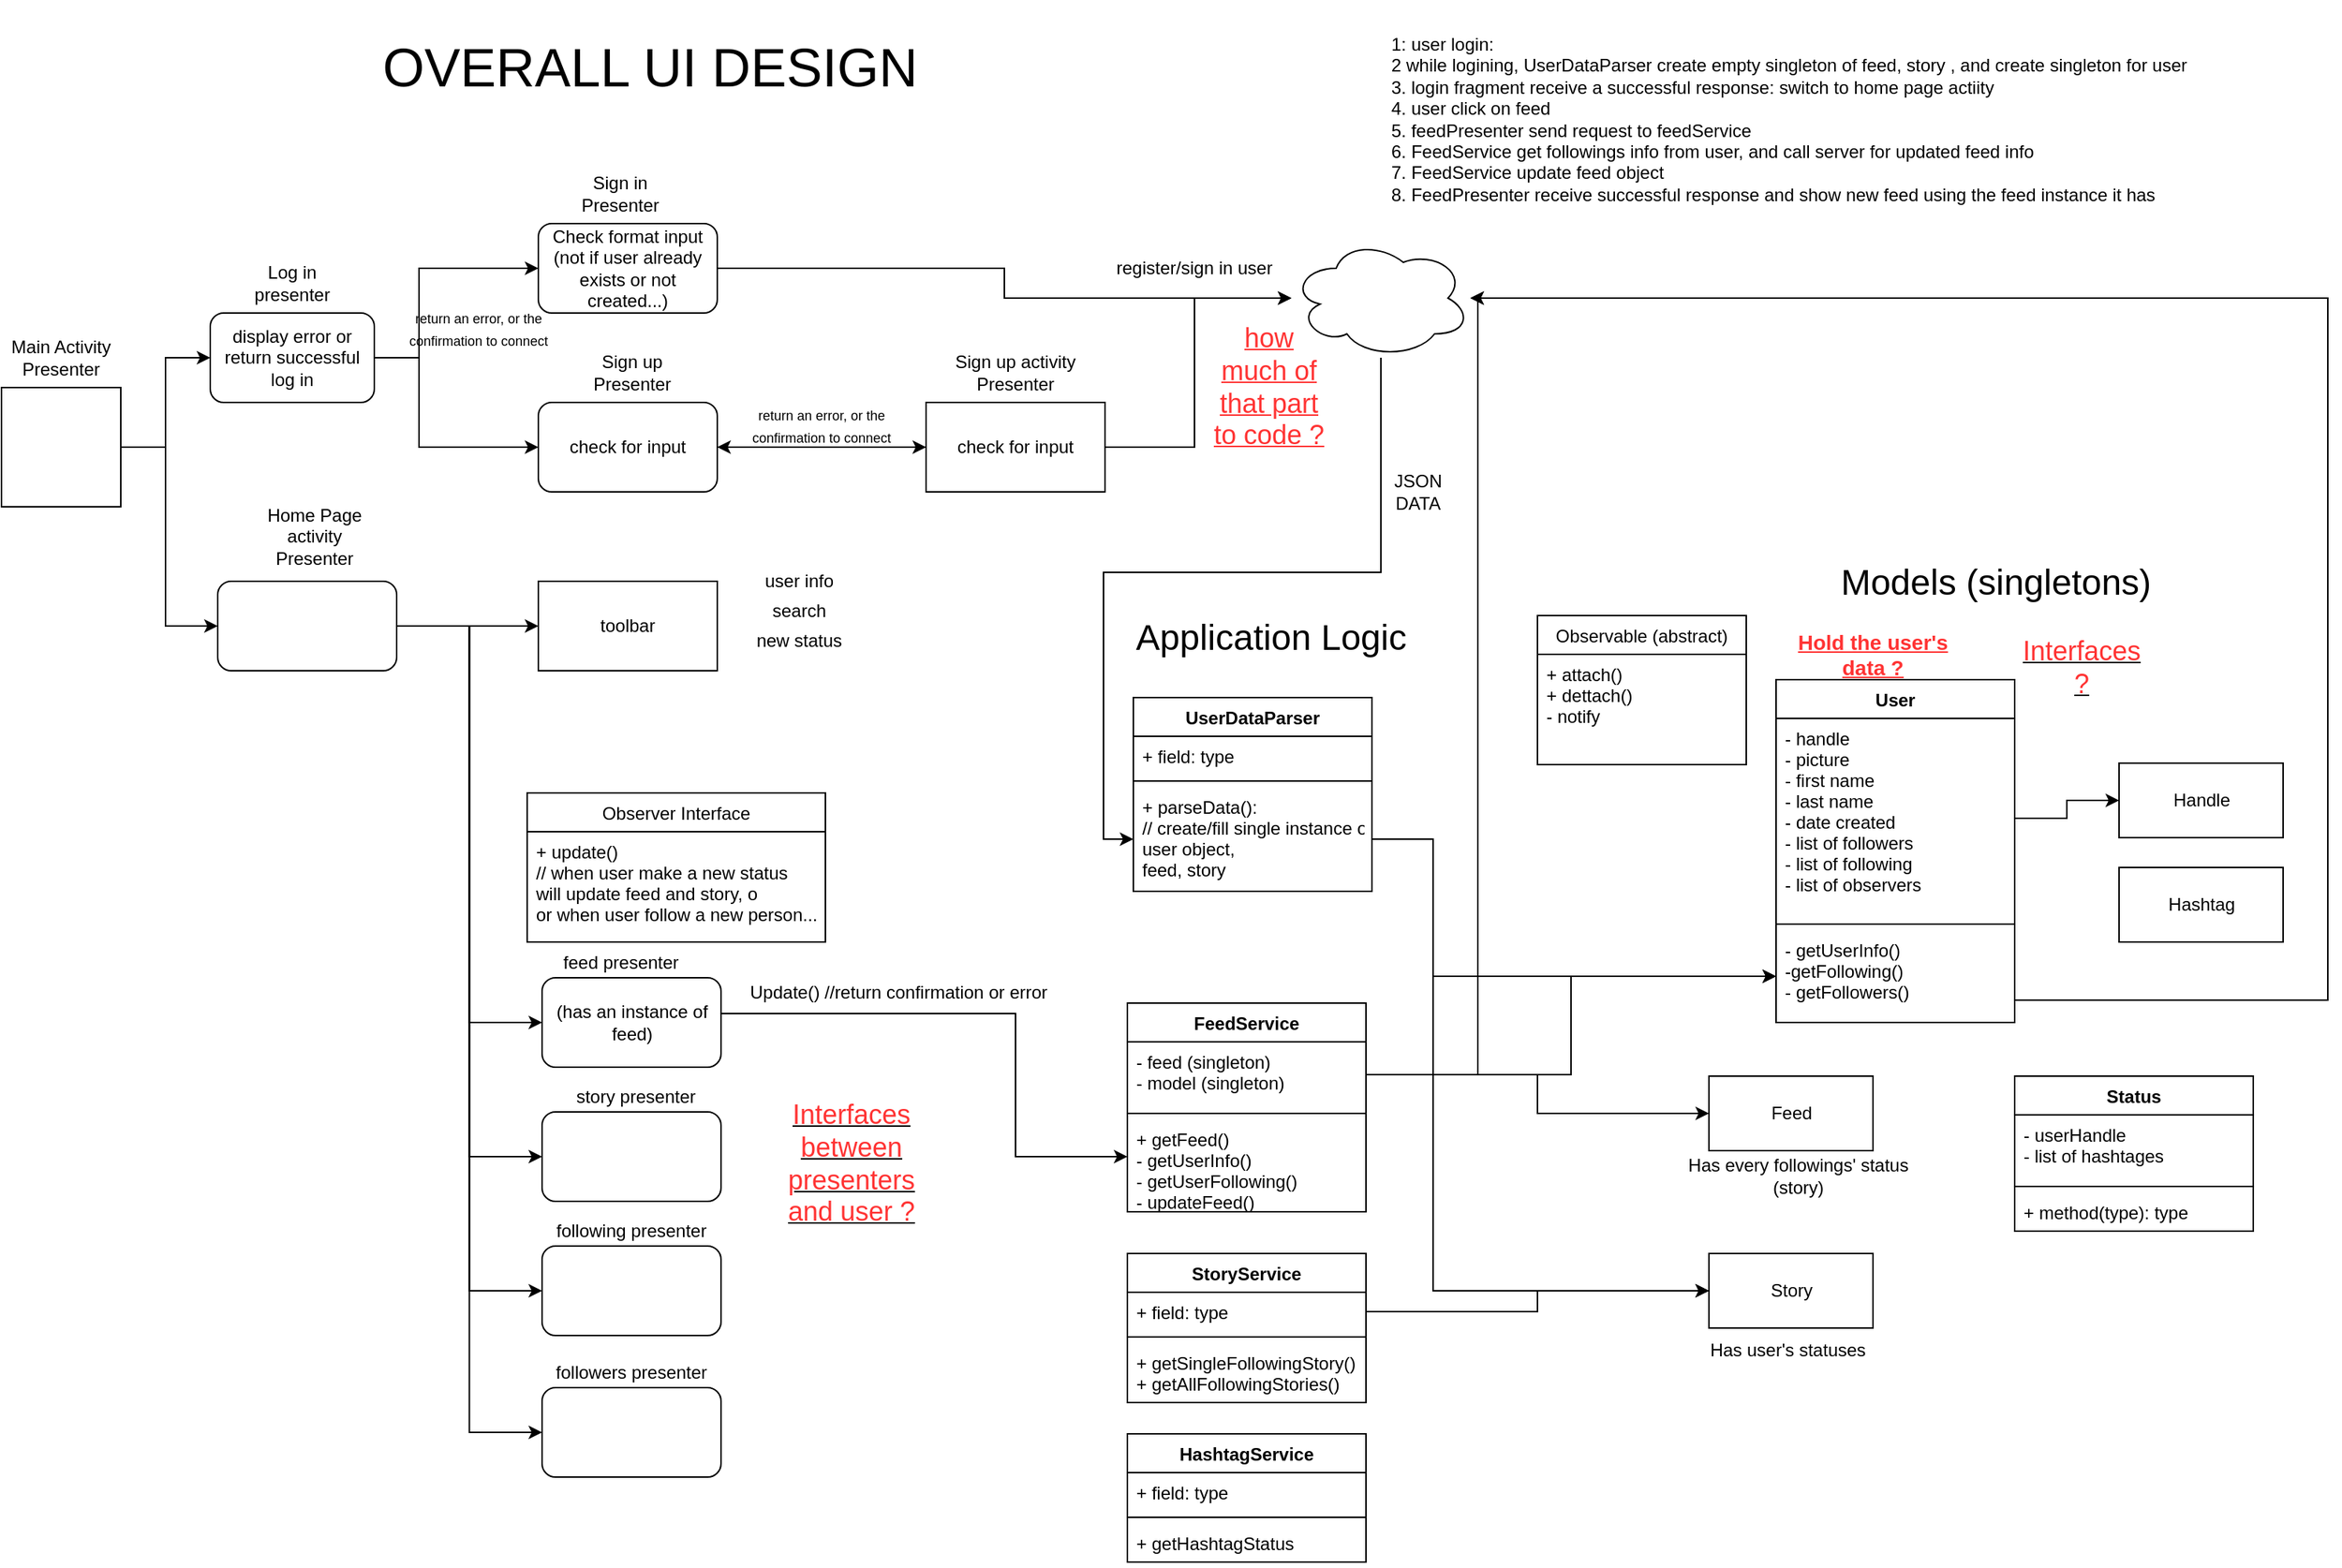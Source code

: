 <mxfile version="11.3.1" type="device" pages="1"><diagram id="AYttaXhJE8ROoBTlMco1" name="Page-1"><mxGraphModel dx="1504" dy="688" grid="1" gridSize="10" guides="1" tooltips="1" connect="1" arrows="1" fold="1" page="1" pageScale="1" pageWidth="850" pageHeight="1100" math="0" shadow="0"><root><mxCell id="0"/><mxCell id="1" parent="0"/><mxCell id="kCNWnehS5RwAhizYbc1s-5" value="&lt;font style=&quot;font-size: 36px&quot;&gt;OVERALL UI DESIGN&lt;/font&gt;" style="text;html=1;strokeColor=none;fillColor=none;align=center;verticalAlign=middle;whiteSpace=wrap;rounded=0;" vertex="1" parent="1"><mxGeometry x="260" y="10" width="530" height="90" as="geometry"/></mxCell><mxCell id="kCNWnehS5RwAhizYbc1s-17" style="edgeStyle=orthogonalEdgeStyle;rounded=0;orthogonalLoop=1;jettySize=auto;html=1;exitX=1;exitY=0.5;exitDx=0;exitDy=0;entryX=0;entryY=0.5;entryDx=0;entryDy=0;" edge="1" parent="1" source="kCNWnehS5RwAhizYbc1s-9" target="kCNWnehS5RwAhizYbc1s-11"><mxGeometry relative="1" as="geometry"><Array as="points"><mxPoint x="200" y="310"/><mxPoint x="200" y="250"/></Array></mxGeometry></mxCell><mxCell id="kCNWnehS5RwAhizYbc1s-34" style="edgeStyle=orthogonalEdgeStyle;rounded=0;orthogonalLoop=1;jettySize=auto;html=1;entryX=0;entryY=0.5;entryDx=0;entryDy=0;" edge="1" parent="1" source="kCNWnehS5RwAhizYbc1s-9" target="kCNWnehS5RwAhizYbc1s-33"><mxGeometry relative="1" as="geometry"><Array as="points"><mxPoint x="200" y="310"/><mxPoint x="200" y="430"/></Array></mxGeometry></mxCell><mxCell id="kCNWnehS5RwAhizYbc1s-9" value="" style="whiteSpace=wrap;html=1;aspect=fixed;" vertex="1" parent="1"><mxGeometry x="90" y="270" width="80" height="80" as="geometry"/></mxCell><mxCell id="kCNWnehS5RwAhizYbc1s-10" value="Main Activity&lt;br&gt;Presenter" style="text;html=1;strokeColor=none;fillColor=none;align=center;verticalAlign=middle;whiteSpace=wrap;rounded=0;" vertex="1" parent="1"><mxGeometry x="90" y="240" width="80" height="20" as="geometry"/></mxCell><mxCell id="kCNWnehS5RwAhizYbc1s-18" style="edgeStyle=orthogonalEdgeStyle;rounded=0;orthogonalLoop=1;jettySize=auto;html=1;exitX=1;exitY=0.5;exitDx=0;exitDy=0;entryX=0;entryY=0.5;entryDx=0;entryDy=0;" edge="1" parent="1" source="kCNWnehS5RwAhizYbc1s-11" target="kCNWnehS5RwAhizYbc1s-12"><mxGeometry relative="1" as="geometry"><Array as="points"><mxPoint x="370" y="250"/><mxPoint x="370" y="190"/></Array></mxGeometry></mxCell><mxCell id="kCNWnehS5RwAhizYbc1s-19" style="edgeStyle=orthogonalEdgeStyle;rounded=0;orthogonalLoop=1;jettySize=auto;html=1;" edge="1" parent="1" source="kCNWnehS5RwAhizYbc1s-11" target="kCNWnehS5RwAhizYbc1s-14"><mxGeometry relative="1" as="geometry"><mxPoint x="397" y="310" as="targetPoint"/><Array as="points"><mxPoint x="370" y="250"/><mxPoint x="370" y="310"/></Array></mxGeometry></mxCell><mxCell id="kCNWnehS5RwAhizYbc1s-11" value="display error or return successful log in" style="rounded=1;whiteSpace=wrap;html=1;" vertex="1" parent="1"><mxGeometry x="230" y="220" width="110" height="60" as="geometry"/></mxCell><mxCell id="kCNWnehS5RwAhizYbc1s-46" style="edgeStyle=orthogonalEdgeStyle;rounded=0;orthogonalLoop=1;jettySize=auto;html=1;" edge="1" parent="1" source="kCNWnehS5RwAhizYbc1s-12" target="kCNWnehS5RwAhizYbc1s-44"><mxGeometry relative="1" as="geometry"/></mxCell><mxCell id="kCNWnehS5RwAhizYbc1s-12" value="Check format input (not if user already exists or not created...)" style="rounded=1;whiteSpace=wrap;html=1;" vertex="1" parent="1"><mxGeometry x="450" y="160" width="120" height="60" as="geometry"/></mxCell><mxCell id="kCNWnehS5RwAhizYbc1s-13" value="Log in presenter" style="text;html=1;strokeColor=none;fillColor=none;align=center;verticalAlign=middle;whiteSpace=wrap;rounded=0;" vertex="1" parent="1"><mxGeometry x="250" y="190" width="70" height="20" as="geometry"/></mxCell><mxCell id="kCNWnehS5RwAhizYbc1s-30" value="" style="edgeStyle=orthogonalEdgeStyle;rounded=0;orthogonalLoop=1;jettySize=auto;html=1;" edge="1" parent="1" source="kCNWnehS5RwAhizYbc1s-14" target="kCNWnehS5RwAhizYbc1s-29"><mxGeometry relative="1" as="geometry"/></mxCell><mxCell id="kCNWnehS5RwAhizYbc1s-14" value="check for input" style="rounded=1;whiteSpace=wrap;html=1;" vertex="1" parent="1"><mxGeometry x="450" y="280" width="120" height="60" as="geometry"/></mxCell><mxCell id="kCNWnehS5RwAhizYbc1s-15" value="Sign up&lt;br&gt;Presenter" style="text;html=1;strokeColor=none;fillColor=none;align=center;verticalAlign=middle;whiteSpace=wrap;rounded=0;" vertex="1" parent="1"><mxGeometry x="477.5" y="250" width="70" height="20" as="geometry"/></mxCell><mxCell id="kCNWnehS5RwAhizYbc1s-16" value="Sign in&lt;br&gt;Presenter" style="text;html=1;strokeColor=none;fillColor=none;align=center;verticalAlign=middle;whiteSpace=wrap;rounded=0;" vertex="1" parent="1"><mxGeometry x="485" y="130" width="40" height="20" as="geometry"/></mxCell><mxCell id="kCNWnehS5RwAhizYbc1s-20" value="&lt;font style=&quot;font-size: 24px&quot;&gt;Models (singletons)&lt;/font&gt;" style="text;html=1;strokeColor=none;fillColor=none;align=center;verticalAlign=middle;whiteSpace=wrap;rounded=0;" vertex="1" parent="1"><mxGeometry x="1315" y="381" width="225" height="40" as="geometry"/></mxCell><mxCell id="kCNWnehS5RwAhizYbc1s-24" value="Hashtag" style="html=1;" vertex="1" parent="1"><mxGeometry x="1510" y="592" width="110" height="50" as="geometry"/></mxCell><mxCell id="kCNWnehS5RwAhizYbc1s-25" value="Handle" style="html=1;" vertex="1" parent="1"><mxGeometry x="1510" y="522" width="110" height="50" as="geometry"/></mxCell><mxCell id="kCNWnehS5RwAhizYbc1s-37" style="edgeStyle=orthogonalEdgeStyle;rounded=0;orthogonalLoop=1;jettySize=auto;html=1;entryX=1;entryY=0.5;entryDx=0;entryDy=0;" edge="1" parent="1" source="kCNWnehS5RwAhizYbc1s-29" target="kCNWnehS5RwAhizYbc1s-14"><mxGeometry relative="1" as="geometry"/></mxCell><mxCell id="kCNWnehS5RwAhizYbc1s-45" style="edgeStyle=orthogonalEdgeStyle;rounded=0;orthogonalLoop=1;jettySize=auto;html=1;" edge="1" parent="1" source="kCNWnehS5RwAhizYbc1s-29" target="kCNWnehS5RwAhizYbc1s-44"><mxGeometry relative="1" as="geometry"><Array as="points"><mxPoint x="890" y="310"/><mxPoint x="890" y="210"/></Array></mxGeometry></mxCell><mxCell id="kCNWnehS5RwAhizYbc1s-29" value="check for input" style="rounded=0;whiteSpace=wrap;html=1;" vertex="1" parent="1"><mxGeometry x="710" y="280" width="120" height="60" as="geometry"/></mxCell><mxCell id="kCNWnehS5RwAhizYbc1s-31" value="Sign up activity&lt;br&gt;Presenter" style="text;html=1;strokeColor=none;fillColor=none;align=center;verticalAlign=middle;whiteSpace=wrap;rounded=0;" vertex="1" parent="1"><mxGeometry x="725" y="250" width="90" height="20" as="geometry"/></mxCell><mxCell id="kCNWnehS5RwAhizYbc1s-59" style="edgeStyle=orthogonalEdgeStyle;rounded=0;orthogonalLoop=1;jettySize=auto;html=1;entryX=0;entryY=0.5;entryDx=0;entryDy=0;" edge="1" parent="1" source="kCNWnehS5RwAhizYbc1s-33" target="kCNWnehS5RwAhizYbc1s-48"><mxGeometry relative="1" as="geometry"/></mxCell><mxCell id="kCNWnehS5RwAhizYbc1s-60" style="edgeStyle=orthogonalEdgeStyle;rounded=0;orthogonalLoop=1;jettySize=auto;html=1;entryX=0;entryY=0.5;entryDx=0;entryDy=0;" edge="1" parent="1" source="kCNWnehS5RwAhizYbc1s-33" target="kCNWnehS5RwAhizYbc1s-50"><mxGeometry relative="1" as="geometry"/></mxCell><mxCell id="kCNWnehS5RwAhizYbc1s-61" style="edgeStyle=orthogonalEdgeStyle;rounded=0;orthogonalLoop=1;jettySize=auto;html=1;entryX=0;entryY=0.5;entryDx=0;entryDy=0;" edge="1" parent="1" source="kCNWnehS5RwAhizYbc1s-33" target="kCNWnehS5RwAhizYbc1s-51"><mxGeometry relative="1" as="geometry"/></mxCell><mxCell id="kCNWnehS5RwAhizYbc1s-63" style="edgeStyle=orthogonalEdgeStyle;rounded=0;orthogonalLoop=1;jettySize=auto;html=1;entryX=0;entryY=0.5;entryDx=0;entryDy=0;" edge="1" parent="1" source="kCNWnehS5RwAhizYbc1s-33" target="kCNWnehS5RwAhizYbc1s-52"><mxGeometry relative="1" as="geometry"/></mxCell><mxCell id="kCNWnehS5RwAhizYbc1s-64" style="edgeStyle=orthogonalEdgeStyle;rounded=0;orthogonalLoop=1;jettySize=auto;html=1;entryX=0;entryY=0.5;entryDx=0;entryDy=0;" edge="1" parent="1" source="kCNWnehS5RwAhizYbc1s-33" target="kCNWnehS5RwAhizYbc1s-53"><mxGeometry relative="1" as="geometry"/></mxCell><mxCell id="kCNWnehS5RwAhizYbc1s-33" value="" style="rounded=1;whiteSpace=wrap;html=1;" vertex="1" parent="1"><mxGeometry x="235" y="400" width="120" height="60" as="geometry"/></mxCell><mxCell id="kCNWnehS5RwAhizYbc1s-35" value="Home Page&lt;br&gt;activity Presenter" style="text;html=1;strokeColor=none;fillColor=none;align=center;verticalAlign=middle;whiteSpace=wrap;rounded=0;" vertex="1" parent="1"><mxGeometry x="260" y="360" width="80" height="20" as="geometry"/></mxCell><mxCell id="kCNWnehS5RwAhizYbc1s-38" value="&lt;font style=&quot;font-size: 9px&quot;&gt;return an error, or the confirmation to connect&lt;/font&gt;" style="text;html=1;strokeColor=none;fillColor=none;align=center;verticalAlign=middle;whiteSpace=wrap;rounded=0;" vertex="1" parent="1"><mxGeometry x="350" y="220" width="120" height="20" as="geometry"/></mxCell><mxCell id="kCNWnehS5RwAhizYbc1s-39" value="&lt;font style=&quot;font-size: 9px&quot;&gt;return an error, or the confirmation to connect&lt;/font&gt;" style="text;html=1;strokeColor=none;fillColor=none;align=center;verticalAlign=middle;whiteSpace=wrap;rounded=0;" vertex="1" parent="1"><mxGeometry x="580" y="285" width="120" height="20" as="geometry"/></mxCell><mxCell id="kCNWnehS5RwAhizYbc1s-120" style="edgeStyle=orthogonalEdgeStyle;rounded=0;orthogonalLoop=1;jettySize=auto;html=1;entryX=0;entryY=0.5;entryDx=0;entryDy=0;" edge="1" parent="1" source="kCNWnehS5RwAhizYbc1s-44" target="kCNWnehS5RwAhizYbc1s-119"><mxGeometry relative="1" as="geometry"/></mxCell><mxCell id="kCNWnehS5RwAhizYbc1s-44" value="" style="ellipse;shape=cloud;whiteSpace=wrap;html=1;" vertex="1" parent="1"><mxGeometry x="955" y="170" width="120" height="80" as="geometry"/></mxCell><mxCell id="kCNWnehS5RwAhizYbc1s-47" value="register/sign in user" style="text;html=1;strokeColor=none;fillColor=none;align=center;verticalAlign=middle;whiteSpace=wrap;rounded=0;" vertex="1" parent="1"><mxGeometry x="820" y="180" width="140" height="20" as="geometry"/></mxCell><mxCell id="kCNWnehS5RwAhizYbc1s-48" value="toolbar" style="rounded=0;whiteSpace=wrap;html=1;" vertex="1" parent="1"><mxGeometry x="450" y="400" width="120" height="60" as="geometry"/></mxCell><mxCell id="kCNWnehS5RwAhizYbc1s-154" style="edgeStyle=orthogonalEdgeStyle;rounded=0;orthogonalLoop=1;jettySize=auto;html=1;" edge="1" parent="1" source="kCNWnehS5RwAhizYbc1s-50" target="kCNWnehS5RwAhizYbc1s-135"><mxGeometry relative="1" as="geometry"><mxPoint x="840" y="790" as="targetPoint"/><Array as="points"><mxPoint x="770" y="690"/><mxPoint x="770" y="786"/></Array></mxGeometry></mxCell><mxCell id="kCNWnehS5RwAhizYbc1s-50" value="(has an instance of feed)" style="rounded=1;whiteSpace=wrap;html=1;" vertex="1" parent="1"><mxGeometry x="452.5" y="666" width="120" height="60" as="geometry"/></mxCell><mxCell id="kCNWnehS5RwAhizYbc1s-51" value="" style="rounded=1;whiteSpace=wrap;html=1;" vertex="1" parent="1"><mxGeometry x="452.5" y="756" width="120" height="60" as="geometry"/></mxCell><mxCell id="kCNWnehS5RwAhizYbc1s-52" value="" style="rounded=1;whiteSpace=wrap;html=1;" vertex="1" parent="1"><mxGeometry x="452.5" y="846" width="120" height="60" as="geometry"/></mxCell><mxCell id="kCNWnehS5RwAhizYbc1s-53" value="" style="rounded=1;whiteSpace=wrap;html=1;" vertex="1" parent="1"><mxGeometry x="452.5" y="941" width="120" height="60" as="geometry"/></mxCell><mxCell id="kCNWnehS5RwAhizYbc1s-55" value="feed presenter" style="text;html=1;strokeColor=none;fillColor=none;align=center;verticalAlign=middle;whiteSpace=wrap;rounded=0;" vertex="1" parent="1"><mxGeometry x="452.5" y="646" width="105" height="20" as="geometry"/></mxCell><mxCell id="kCNWnehS5RwAhizYbc1s-56" value="story presenter&lt;span style=&quot;font-family: &amp;#34;helvetica&amp;#34; , &amp;#34;arial&amp;#34; , sans-serif ; font-size: 0px ; white-space: nowrap&quot;&gt;%3CmxGraphModel%3E%3Croot%3E%3CmxCell%20id%3D%220%22%2F%3E%3CmxCell%20id%3D%221%22%20parent%3D%220%22%2F%3E%3CmxCell%20id%3D%222%22%20value%3D%22feed%20presenter%22%20style%3D%22text%3Bhtml%3D1%3BstrokeColor%3Dnone%3BfillColor%3Dnone%3Balign%3Dcenter%3BverticalAlign%3Dmiddle%3BwhiteSpace%3Dwrap%3Brounded%3D0%3B%22%20vertex%3D%221%22%20parent%3D%221%22%3E%3CmxGeometry%20x%3D%22450%22%20y%3D%22490%22%20width%3D%22105%22%20height%3D%2220%22%20as%3D%22geometry%22%2F%3E%3C%2FmxCell%3E%3C%2Froot%3E%3C%2FmxGraphModel%3E&lt;/span&gt;" style="text;html=1;strokeColor=none;fillColor=none;align=center;verticalAlign=middle;whiteSpace=wrap;rounded=0;" vertex="1" parent="1"><mxGeometry x="462.5" y="736" width="105" height="20" as="geometry"/></mxCell><mxCell id="kCNWnehS5RwAhizYbc1s-57" value="following presenter" style="text;html=1;strokeColor=none;fillColor=none;align=center;verticalAlign=middle;whiteSpace=wrap;rounded=0;" vertex="1" parent="1"><mxGeometry x="460" y="826" width="105" height="20" as="geometry"/></mxCell><mxCell id="kCNWnehS5RwAhizYbc1s-58" value="followers presenter" style="text;html=1;strokeColor=none;fillColor=none;align=center;verticalAlign=middle;whiteSpace=wrap;rounded=0;" vertex="1" parent="1"><mxGeometry x="460" y="921" width="105" height="20" as="geometry"/></mxCell><mxCell id="kCNWnehS5RwAhizYbc1s-65" value="User" style="swimlane;fontStyle=1;align=center;verticalAlign=top;childLayout=stackLayout;horizontal=1;startSize=26;horizontalStack=0;resizeParent=1;resizeParentMax=0;resizeLast=0;collapsible=1;marginBottom=0;" vertex="1" parent="1"><mxGeometry x="1280" y="466" width="160" height="230" as="geometry"/></mxCell><mxCell id="kCNWnehS5RwAhizYbc1s-66" value="- handle&#10;- picture&#10;- first name&#10;- last name&#10;- date created&#10;- list of followers&#10;- list of following&#10;- list of observers" style="text;strokeColor=none;fillColor=none;align=left;verticalAlign=top;spacingLeft=4;spacingRight=4;overflow=hidden;rotatable=0;points=[[0,0.5],[1,0.5]];portConstraint=eastwest;" vertex="1" parent="kCNWnehS5RwAhizYbc1s-65"><mxGeometry y="26" width="160" height="134" as="geometry"/></mxCell><mxCell id="kCNWnehS5RwAhizYbc1s-67" value="" style="line;strokeWidth=1;fillColor=none;align=left;verticalAlign=middle;spacingTop=-1;spacingLeft=3;spacingRight=3;rotatable=0;labelPosition=right;points=[];portConstraint=eastwest;" vertex="1" parent="kCNWnehS5RwAhizYbc1s-65"><mxGeometry y="160" width="160" height="8" as="geometry"/></mxCell><mxCell id="kCNWnehS5RwAhizYbc1s-68" value="- getUserInfo()&#10;-getFollowing()&#10;- getFollowers()" style="text;strokeColor=none;fillColor=none;align=left;verticalAlign=top;spacingLeft=4;spacingRight=4;overflow=hidden;rotatable=0;points=[[0,0.5],[1,0.5]];portConstraint=eastwest;" vertex="1" parent="kCNWnehS5RwAhizYbc1s-65"><mxGeometry y="168" width="160" height="62" as="geometry"/></mxCell><mxCell id="kCNWnehS5RwAhizYbc1s-70" style="edgeStyle=orthogonalEdgeStyle;rounded=0;orthogonalLoop=1;jettySize=auto;html=1;entryX=0;entryY=0.5;entryDx=0;entryDy=0;" edge="1" parent="1" source="kCNWnehS5RwAhizYbc1s-66" target="kCNWnehS5RwAhizYbc1s-25"><mxGeometry relative="1" as="geometry"/></mxCell><mxCell id="kCNWnehS5RwAhizYbc1s-71" value="&lt;u&gt;&lt;font style=&quot;font-size: 18px&quot; color=&quot;#ff3333&quot;&gt;Interfaces&lt;br&gt;between presenters and user ?&lt;/font&gt;&lt;/u&gt;" style="text;html=1;strokeColor=none;fillColor=none;align=center;verticalAlign=middle;whiteSpace=wrap;rounded=0;" vertex="1" parent="1"><mxGeometry x="620" y="781" width="80" height="20" as="geometry"/></mxCell><mxCell id="kCNWnehS5RwAhizYbc1s-74" value="&lt;font style=&quot;font-size: 14px&quot; color=&quot;#ff3333&quot;&gt;&lt;u&gt;&lt;b&gt;Hold the user's data ?&lt;/b&gt;&lt;/u&gt;&lt;/font&gt;" style="text;html=1;strokeColor=none;fillColor=none;align=center;verticalAlign=middle;whiteSpace=wrap;rounded=0;" vertex="1" parent="1"><mxGeometry x="1280" y="439" width="130" height="20" as="geometry"/></mxCell><mxCell id="kCNWnehS5RwAhizYbc1s-80" value="&lt;u&gt;&lt;font style=&quot;font-size: 18px&quot; color=&quot;#ff3333&quot;&gt;Interfaces ?&lt;/font&gt;&lt;/u&gt;" style="text;html=1;strokeColor=none;fillColor=none;align=center;verticalAlign=middle;whiteSpace=wrap;rounded=0;" vertex="1" parent="1"><mxGeometry x="1445" y="447.5" width="80" height="20" as="geometry"/></mxCell><mxCell id="kCNWnehS5RwAhizYbc1s-82" value="&lt;font color=&quot;#ff3333&quot;&gt;&lt;span style=&quot;font-size: 18px&quot;&gt;&lt;u&gt;how much of that part to code ?&lt;/u&gt;&lt;/span&gt;&lt;/font&gt;" style="text;html=1;strokeColor=none;fillColor=none;align=center;verticalAlign=middle;whiteSpace=wrap;rounded=0;" vertex="1" parent="1"><mxGeometry x="900" y="260" width="80" height="20" as="geometry"/></mxCell><mxCell id="kCNWnehS5RwAhizYbc1s-83" value="user info" style="text;html=1;strokeColor=none;fillColor=none;align=center;verticalAlign=middle;whiteSpace=wrap;rounded=0;" vertex="1" parent="1"><mxGeometry x="580" y="390" width="90" height="20" as="geometry"/></mxCell><mxCell id="kCNWnehS5RwAhizYbc1s-84" value="search" style="text;html=1;strokeColor=none;fillColor=none;align=center;verticalAlign=middle;whiteSpace=wrap;rounded=0;" vertex="1" parent="1"><mxGeometry x="580" y="410" width="90" height="20" as="geometry"/></mxCell><mxCell id="kCNWnehS5RwAhizYbc1s-85" value="new status" style="text;html=1;strokeColor=none;fillColor=none;align=center;verticalAlign=middle;whiteSpace=wrap;rounded=0;" vertex="1" parent="1"><mxGeometry x="580" y="430" width="90" height="20" as="geometry"/></mxCell><mxCell id="kCNWnehS5RwAhizYbc1s-89" style="edgeStyle=orthogonalEdgeStyle;rounded=0;orthogonalLoop=1;jettySize=auto;html=1;" edge="1" parent="1" source="kCNWnehS5RwAhizYbc1s-68" target="kCNWnehS5RwAhizYbc1s-44"><mxGeometry relative="1" as="geometry"><Array as="points"><mxPoint x="1650" y="681"/><mxPoint x="1650" y="210"/></Array></mxGeometry></mxCell><mxCell id="kCNWnehS5RwAhizYbc1s-97" value="Observer Interface" style="swimlane;fontStyle=0;childLayout=stackLayout;horizontal=1;startSize=26;fillColor=none;horizontalStack=0;resizeParent=1;resizeParentMax=0;resizeLast=0;collapsible=1;marginBottom=0;" vertex="1" parent="1"><mxGeometry x="442.5" y="542" width="200" height="100" as="geometry"/></mxCell><mxCell id="kCNWnehS5RwAhizYbc1s-98" value="+ update()&#10;// when user make a new status &#10;will update feed and story, o&#10;or when user follow a new person..." style="text;strokeColor=none;fillColor=none;align=left;verticalAlign=top;spacingLeft=4;spacingRight=4;overflow=hidden;rotatable=0;points=[[0,0.5],[1,0.5]];portConstraint=eastwest;" vertex="1" parent="kCNWnehS5RwAhizYbc1s-97"><mxGeometry y="26" width="200" height="74" as="geometry"/></mxCell><mxCell id="kCNWnehS5RwAhizYbc1s-102" value="Observable (abstract)" style="swimlane;fontStyle=0;childLayout=stackLayout;horizontal=1;startSize=26;fillColor=none;horizontalStack=0;resizeParent=1;resizeParentMax=0;resizeLast=0;collapsible=1;marginBottom=0;" vertex="1" parent="1"><mxGeometry x="1120" y="423" width="140" height="100" as="geometry"/></mxCell><mxCell id="kCNWnehS5RwAhizYbc1s-103" value="+ attach()&#10;+ dettach()&#10;- notify" style="text;strokeColor=none;fillColor=none;align=left;verticalAlign=top;spacingLeft=4;spacingRight=4;overflow=hidden;rotatable=0;points=[[0,0.5],[1,0.5]];portConstraint=eastwest;" vertex="1" parent="kCNWnehS5RwAhizYbc1s-102"><mxGeometry y="26" width="140" height="74" as="geometry"/></mxCell><mxCell id="kCNWnehS5RwAhizYbc1s-108" value="Feed" style="html=1;" vertex="1" parent="1"><mxGeometry x="1235" y="732" width="110" height="50" as="geometry"/></mxCell><mxCell id="kCNWnehS5RwAhizYbc1s-110" value="Story" style="html=1;" vertex="1" parent="1"><mxGeometry x="1235" y="851" width="110" height="50" as="geometry"/></mxCell><mxCell id="kCNWnehS5RwAhizYbc1s-111" value="&lt;font style=&quot;font-size: 24px&quot;&gt;Application Logic&lt;/font&gt;" style="text;html=1;strokeColor=none;fillColor=none;align=center;verticalAlign=middle;whiteSpace=wrap;rounded=0;" vertex="1" parent="1"><mxGeometry x="849" y="427.5" width="185" height="20" as="geometry"/></mxCell><mxCell id="kCNWnehS5RwAhizYbc1s-116" value="UserDataParser" style="swimlane;fontStyle=1;align=center;verticalAlign=top;childLayout=stackLayout;horizontal=1;startSize=26;horizontalStack=0;resizeParent=1;resizeParentMax=0;resizeLast=0;collapsible=1;marginBottom=0;" vertex="1" parent="1"><mxGeometry x="849" y="478" width="160" height="130" as="geometry"/></mxCell><mxCell id="kCNWnehS5RwAhizYbc1s-117" value="+ field: type" style="text;strokeColor=none;fillColor=none;align=left;verticalAlign=top;spacingLeft=4;spacingRight=4;overflow=hidden;rotatable=0;points=[[0,0.5],[1,0.5]];portConstraint=eastwest;" vertex="1" parent="kCNWnehS5RwAhizYbc1s-116"><mxGeometry y="26" width="160" height="26" as="geometry"/></mxCell><mxCell id="kCNWnehS5RwAhizYbc1s-118" value="" style="line;strokeWidth=1;fillColor=none;align=left;verticalAlign=middle;spacingTop=-1;spacingLeft=3;spacingRight=3;rotatable=0;labelPosition=right;points=[];portConstraint=eastwest;" vertex="1" parent="kCNWnehS5RwAhizYbc1s-116"><mxGeometry y="52" width="160" height="8" as="geometry"/></mxCell><mxCell id="kCNWnehS5RwAhizYbc1s-119" value="+ parseData():&#10;// create/fill single instance of &#10;user object,&#10;feed, story" style="text;strokeColor=none;fillColor=none;align=left;verticalAlign=top;spacingLeft=4;spacingRight=4;overflow=hidden;rotatable=0;points=[[0,0.5],[1,0.5]];portConstraint=eastwest;" vertex="1" parent="kCNWnehS5RwAhizYbc1s-116"><mxGeometry y="60" width="160" height="70" as="geometry"/></mxCell><mxCell id="kCNWnehS5RwAhizYbc1s-121" value="JSON DATA" style="text;html=1;strokeColor=none;fillColor=none;align=center;verticalAlign=middle;whiteSpace=wrap;rounded=0;" vertex="1" parent="1"><mxGeometry x="1020" y="330" width="40" height="20" as="geometry"/></mxCell><mxCell id="kCNWnehS5RwAhizYbc1s-122" style="edgeStyle=orthogonalEdgeStyle;rounded=0;orthogonalLoop=1;jettySize=auto;html=1;" edge="1" parent="1" source="kCNWnehS5RwAhizYbc1s-119" target="kCNWnehS5RwAhizYbc1s-68"><mxGeometry relative="1" as="geometry"><Array as="points"><mxPoint x="1050" y="573"/><mxPoint x="1050" y="665"/></Array></mxGeometry></mxCell><mxCell id="kCNWnehS5RwAhizYbc1s-132" value="FeedService" style="swimlane;fontStyle=1;align=center;verticalAlign=top;childLayout=stackLayout;horizontal=1;startSize=26;horizontalStack=0;resizeParent=1;resizeParentMax=0;resizeLast=0;collapsible=1;marginBottom=0;" vertex="1" parent="1"><mxGeometry x="845" y="683" width="160" height="140" as="geometry"/></mxCell><mxCell id="kCNWnehS5RwAhizYbc1s-133" value="- feed (singleton)&#10;- model (singleton)" style="text;strokeColor=none;fillColor=none;align=left;verticalAlign=top;spacingLeft=4;spacingRight=4;overflow=hidden;rotatable=0;points=[[0,0.5],[1,0.5]];portConstraint=eastwest;" vertex="1" parent="kCNWnehS5RwAhizYbc1s-132"><mxGeometry y="26" width="160" height="44" as="geometry"/></mxCell><mxCell id="kCNWnehS5RwAhizYbc1s-134" value="" style="line;strokeWidth=1;fillColor=none;align=left;verticalAlign=middle;spacingTop=-1;spacingLeft=3;spacingRight=3;rotatable=0;labelPosition=right;points=[];portConstraint=eastwest;" vertex="1" parent="kCNWnehS5RwAhizYbc1s-132"><mxGeometry y="70" width="160" height="8" as="geometry"/></mxCell><mxCell id="kCNWnehS5RwAhizYbc1s-135" value="+ getFeed()&#10;- getUserInfo()&#10;- getUserFollowing()&#10;- updateFeed()" style="text;strokeColor=none;fillColor=none;align=left;verticalAlign=top;spacingLeft=4;spacingRight=4;overflow=hidden;rotatable=0;points=[[0,0.5],[1,0.5]];portConstraint=eastwest;" vertex="1" parent="kCNWnehS5RwAhizYbc1s-132"><mxGeometry y="78" width="160" height="62" as="geometry"/></mxCell><mxCell id="kCNWnehS5RwAhizYbc1s-136" value="StoryService" style="swimlane;fontStyle=1;align=center;verticalAlign=top;childLayout=stackLayout;horizontal=1;startSize=26;horizontalStack=0;resizeParent=1;resizeParentMax=0;resizeLast=0;collapsible=1;marginBottom=0;" vertex="1" parent="1"><mxGeometry x="845" y="851" width="160" height="100" as="geometry"/></mxCell><mxCell id="kCNWnehS5RwAhizYbc1s-137" value="+ field: type" style="text;strokeColor=none;fillColor=none;align=left;verticalAlign=top;spacingLeft=4;spacingRight=4;overflow=hidden;rotatable=0;points=[[0,0.5],[1,0.5]];portConstraint=eastwest;" vertex="1" parent="kCNWnehS5RwAhizYbc1s-136"><mxGeometry y="26" width="160" height="26" as="geometry"/></mxCell><mxCell id="kCNWnehS5RwAhizYbc1s-138" value="" style="line;strokeWidth=1;fillColor=none;align=left;verticalAlign=middle;spacingTop=-1;spacingLeft=3;spacingRight=3;rotatable=0;labelPosition=right;points=[];portConstraint=eastwest;" vertex="1" parent="kCNWnehS5RwAhizYbc1s-136"><mxGeometry y="52" width="160" height="8" as="geometry"/></mxCell><mxCell id="kCNWnehS5RwAhizYbc1s-139" value="+ getSingleFollowingStory()&#10;+ getAllFollowingStories()" style="text;strokeColor=none;fillColor=none;align=left;verticalAlign=top;spacingLeft=4;spacingRight=4;overflow=hidden;rotatable=0;points=[[0,0.5],[1,0.5]];portConstraint=eastwest;" vertex="1" parent="kCNWnehS5RwAhizYbc1s-136"><mxGeometry y="60" width="160" height="40" as="geometry"/></mxCell><mxCell id="kCNWnehS5RwAhizYbc1s-141" style="edgeStyle=orthogonalEdgeStyle;rounded=0;orthogonalLoop=1;jettySize=auto;html=1;" edge="1" parent="1" source="kCNWnehS5RwAhizYbc1s-137" target="kCNWnehS5RwAhizYbc1s-110"><mxGeometry relative="1" as="geometry"/></mxCell><mxCell id="kCNWnehS5RwAhizYbc1s-142" style="edgeStyle=orthogonalEdgeStyle;rounded=0;orthogonalLoop=1;jettySize=auto;html=1;" edge="1" parent="1" source="kCNWnehS5RwAhizYbc1s-133" target="kCNWnehS5RwAhizYbc1s-108"><mxGeometry relative="1" as="geometry"/></mxCell><mxCell id="kCNWnehS5RwAhizYbc1s-144" value="HashtagService" style="swimlane;fontStyle=1;align=center;verticalAlign=top;childLayout=stackLayout;horizontal=1;startSize=26;horizontalStack=0;resizeParent=1;resizeParentMax=0;resizeLast=0;collapsible=1;marginBottom=0;" vertex="1" parent="1"><mxGeometry x="845" y="972" width="160" height="86" as="geometry"/></mxCell><mxCell id="kCNWnehS5RwAhizYbc1s-145" value="+ field: type" style="text;strokeColor=none;fillColor=none;align=left;verticalAlign=top;spacingLeft=4;spacingRight=4;overflow=hidden;rotatable=0;points=[[0,0.5],[1,0.5]];portConstraint=eastwest;" vertex="1" parent="kCNWnehS5RwAhizYbc1s-144"><mxGeometry y="26" width="160" height="26" as="geometry"/></mxCell><mxCell id="kCNWnehS5RwAhizYbc1s-146" value="" style="line;strokeWidth=1;fillColor=none;align=left;verticalAlign=middle;spacingTop=-1;spacingLeft=3;spacingRight=3;rotatable=0;labelPosition=right;points=[];portConstraint=eastwest;" vertex="1" parent="kCNWnehS5RwAhizYbc1s-144"><mxGeometry y="52" width="160" height="8" as="geometry"/></mxCell><mxCell id="kCNWnehS5RwAhizYbc1s-147" value="+ getHashtagStatus" style="text;strokeColor=none;fillColor=none;align=left;verticalAlign=top;spacingLeft=4;spacingRight=4;overflow=hidden;rotatable=0;points=[[0,0.5],[1,0.5]];portConstraint=eastwest;" vertex="1" parent="kCNWnehS5RwAhizYbc1s-144"><mxGeometry y="60" width="160" height="26" as="geometry"/></mxCell><mxCell id="kCNWnehS5RwAhizYbc1s-149" value="Has every followings' status (story)" style="text;html=1;strokeColor=none;fillColor=none;align=center;verticalAlign=middle;whiteSpace=wrap;rounded=0;" vertex="1" parent="1"><mxGeometry x="1210" y="789" width="170" height="20" as="geometry"/></mxCell><mxCell id="kCNWnehS5RwAhizYbc1s-150" value="Has user's statuses" style="text;html=1;strokeColor=none;fillColor=none;align=center;verticalAlign=middle;whiteSpace=wrap;rounded=0;" vertex="1" parent="1"><mxGeometry x="1202.5" y="906" width="170" height="20" as="geometry"/></mxCell><mxCell id="kCNWnehS5RwAhizYbc1s-151" style="edgeStyle=orthogonalEdgeStyle;rounded=0;orthogonalLoop=1;jettySize=auto;html=1;" edge="1" parent="1" source="kCNWnehS5RwAhizYbc1s-133" target="kCNWnehS5RwAhizYbc1s-68"><mxGeometry relative="1" as="geometry"/></mxCell><mxCell id="kCNWnehS5RwAhizYbc1s-152" style="edgeStyle=orthogonalEdgeStyle;rounded=0;orthogonalLoop=1;jettySize=auto;html=1;" edge="1" parent="1" source="kCNWnehS5RwAhizYbc1s-133" target="kCNWnehS5RwAhizYbc1s-44"><mxGeometry relative="1" as="geometry"><Array as="points"><mxPoint x="1080" y="731"/><mxPoint x="1080" y="210"/></Array></mxGeometry></mxCell><mxCell id="kCNWnehS5RwAhizYbc1s-156" value="Update() //return confirmation or error" style="text;html=1;resizable=0;points=[];autosize=1;align=left;verticalAlign=top;spacingTop=-4;" vertex="1" parent="1"><mxGeometry x="590" y="666" width="210" height="20" as="geometry"/></mxCell><mxCell id="kCNWnehS5RwAhizYbc1s-157" style="edgeStyle=orthogonalEdgeStyle;rounded=0;orthogonalLoop=1;jettySize=auto;html=1;" edge="1" parent="1" source="kCNWnehS5RwAhizYbc1s-119" target="kCNWnehS5RwAhizYbc1s-110"><mxGeometry relative="1" as="geometry"><Array as="points"><mxPoint x="1050" y="573"/><mxPoint x="1050" y="876"/></Array></mxGeometry></mxCell><mxCell id="kCNWnehS5RwAhizYbc1s-158" value="1: user login:&lt;br&gt;2 while logining, UserDataParser create empty singleton of feed, story , and create singleton for user&lt;br&gt;3. login fragment receive a successful response: switch to home page actiity&lt;br&gt;4. user click on feed&lt;br&gt;5. feedPresenter send request to feedService&lt;br&gt;6. FeedService get followings info from user, and call server for updated feed info&lt;br&gt;7. FeedService update feed object&lt;br&gt;8. FeedPresenter receive successful response and show new feed using the feed instance it has" style="text;html=1;resizable=0;points=[];autosize=1;align=left;verticalAlign=top;spacingTop=-4;" vertex="1" parent="1"><mxGeometry x="1020" y="30" width="550" height="110" as="geometry"/></mxCell><mxCell id="kCNWnehS5RwAhizYbc1s-163" value="Status" style="swimlane;fontStyle=1;align=center;verticalAlign=top;childLayout=stackLayout;horizontal=1;startSize=26;horizontalStack=0;resizeParent=1;resizeParentMax=0;resizeLast=0;collapsible=1;marginBottom=0;" vertex="1" parent="1"><mxGeometry x="1440" y="732" width="160" height="104" as="geometry"/></mxCell><mxCell id="kCNWnehS5RwAhizYbc1s-164" value="- userHandle&#10;- list of hashtages" style="text;strokeColor=none;fillColor=none;align=left;verticalAlign=top;spacingLeft=4;spacingRight=4;overflow=hidden;rotatable=0;points=[[0,0.5],[1,0.5]];portConstraint=eastwest;" vertex="1" parent="kCNWnehS5RwAhizYbc1s-163"><mxGeometry y="26" width="160" height="44" as="geometry"/></mxCell><mxCell id="kCNWnehS5RwAhizYbc1s-165" value="" style="line;strokeWidth=1;fillColor=none;align=left;verticalAlign=middle;spacingTop=-1;spacingLeft=3;spacingRight=3;rotatable=0;labelPosition=right;points=[];portConstraint=eastwest;" vertex="1" parent="kCNWnehS5RwAhizYbc1s-163"><mxGeometry y="70" width="160" height="8" as="geometry"/></mxCell><mxCell id="kCNWnehS5RwAhizYbc1s-166" value="+ method(type): type" style="text;strokeColor=none;fillColor=none;align=left;verticalAlign=top;spacingLeft=4;spacingRight=4;overflow=hidden;rotatable=0;points=[[0,0.5],[1,0.5]];portConstraint=eastwest;" vertex="1" parent="kCNWnehS5RwAhizYbc1s-163"><mxGeometry y="78" width="160" height="26" as="geometry"/></mxCell></root></mxGraphModel></diagram></mxfile>